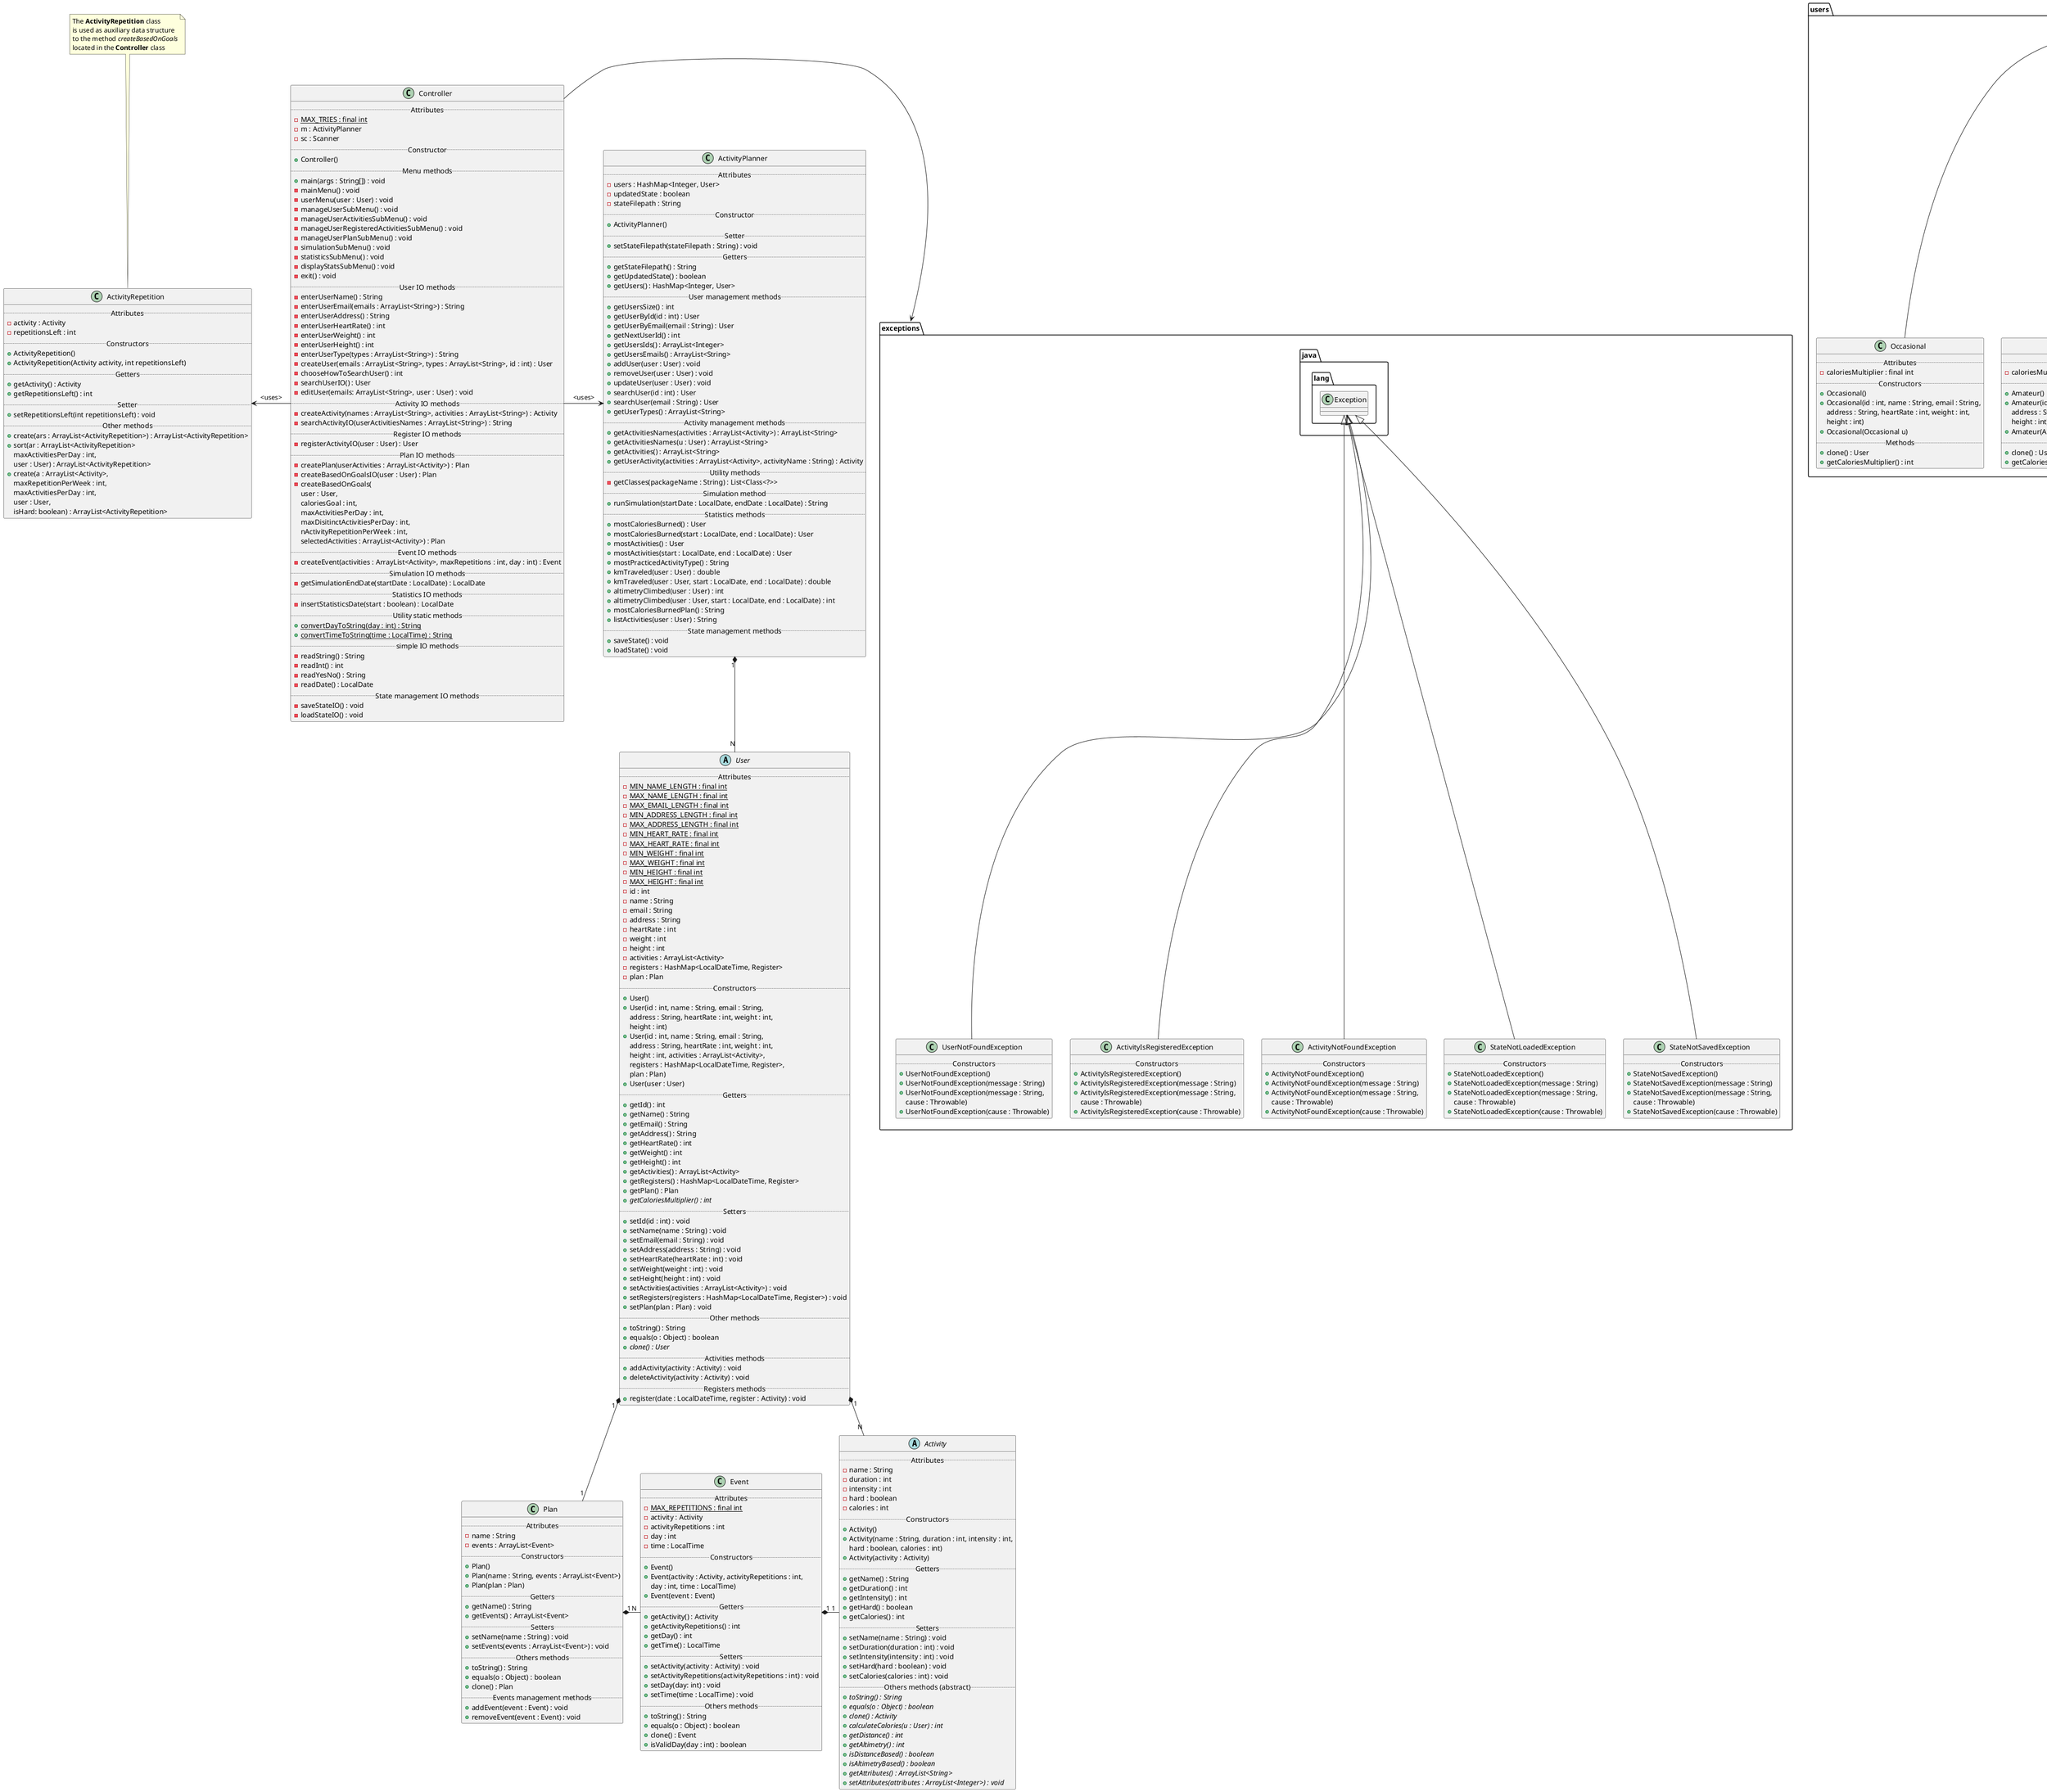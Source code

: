 @startuml

abstract class User {
    .. Attributes ..
    -{static} MIN_NAME_LENGTH : final int
    -{static} MAX_NAME_LENGTH : final int
    -{static} MAX_EMAIL_LENGTH : final int
    -{static} MIN_ADDRESS_LENGTH : final int
    -{static} MAX_ADDRESS_LENGTH : final int
    -{static} MIN_HEART_RATE : final int
    -{static} MAX_HEART_RATE : final int
    -{static} MIN_WEIGHT : final int
    -{static} MAX_WEIGHT : final int
    -{static} MIN_HEIGHT : final int
    -{static} MAX_HEIGHT : final int
    -id : int
    -name : String
    -email : String
    -address : String
    -heartRate : int
    -weight : int
    -height : int
    -activities : ArrayList<Activity>
    -registers : HashMap<LocalDateTime, Register>
    -plan : Plan
    .. Constructors ..
    +User()
    +User(id : int, name : String, email : String,
        address : String, heartRate : int, weight : int,
        height : int)
    +User(id : int, name : String, email : String,
        address : String, heartRate : int, weight : int,
        height : int, activities : ArrayList<Activity>,
        registers : HashMap<LocalDateTime, Register>,
        plan : Plan)
    +User(user : User)
    .. Getters ..
    +getId() : int
    +getName() : String
    +getEmail() : String
    +getAddress() : String
    +getHeartRate() : int
    +getWeight() : int
    +getHeight() : int
    +getActivities() : ArrayList<Activity>
    +getRegisters() : HashMap<LocalDateTime, Register>
    +getPlan() : Plan
    +{abstract} getCaloriesMultiplier() : int
    .. Setters ..
    +setId(id : int) : void
    +setName(name : String) : void
    +setEmail(email : String) : void
    +setAddress(address : String) : void
    +setHeartRate(heartRate : int) : void
    +setWeight(weight : int) : void
    +setHeight(height : int) : void
    +setActivities(activities : ArrayList<Activity>) : void
    +setRegisters(registers : HashMap<LocalDateTime, Register>) : void
    +setPlan(plan : Plan) : void
    .. Other methods ..
    +toString() : String
    +equals(o : Object) : boolean
    +{abstract} clone() : User
    .. Activities methods ..
    +addActivity(activity : Activity) : void
    +deleteActivity(activity : Activity) : void
    .. Registers methods ..
    +register(date : LocalDateTime, register : Activity) : void
}

package users {
    class Occasional extends User {
        .. Attributes ..
        -caloriesMultiplier : final int
        .. Constructors ..
        +Occasional()
        +Occasional(id : int, name : String, email : String,
            address : String, heartRate : int, weight : int,
            height : int)
        +Occasional(Occasional u)
        .. Methods ..
        +clone() : User
        +getCaloriesMultiplier() : int
    }

    class Amateur extends User {
        .. Attributes ..
        -caloriesMultiplier : final int
        .. Constructors ..
        +Amateur()
        +Amateur(id : int, name : String, email : String,
            address : String, heartRate : int, weight : int,
            height : int)
        +Amateur(Amateur u)
        .. Methods ..
        +clone() : User
        +getCaloriesMultiplier() : int
    }

    class Professional extends User {
        .. Attributes ..
        -caloriesMultiplier : final int
        .. Constructors ..
        +Professional()
        +Professional(id : int, name : String, email : String,
            address : String, heartRate : int, weight : int,
            height : int)
        +Professional(Professional u)
        .. Methods ..
        +clone() : User
        +getCaloriesMultiplier() : int
    }
}

abstract class Activity {
    .. Attributes ..
    -name : String
    -duration : int
    -intensity : int
    -hard : boolean
    -calories : int
    .. Constructors ..
    +Activity()
    +Activity(name : String, duration : int, intensity : int,
        hard : boolean, calories : int)
    +Activity(activity : Activity)
    .. Getters ..
    +getName() : String
    +getDuration() : int
    +getIntensity() : int
    +getHard() : boolean
    +getCalories() : int
    .. Setters ..
    +setName(name : String) : void
    +setDuration(duration : int) : void
    +setIntensity(intensity : int) : void
    +setHard(hard : boolean) : void
    +setCalories(calories : int) : void
    .. Others methods (abstract) ..
    +{abstract} toString() : String
    +{abstract} equals(o : Object) : boolean
    +{abstract} clone() : Activity
    +{abstract} calculateCalories(u : User) : int
    +{abstract} getDistance() : int
    +{abstract} getAltimetry() : int
    +{abstract} isDistanceBased() : boolean
    +{abstract} isAltimetryBased() : boolean
    +{abstract} getAttributes() : ArrayList<String>
    +{abstract} setAttributes(attributes : ArrayList<Integer>) : void
}

package activities {
    class Swimming extends Activity {
    }
    class Treadmill extends Activity {
    }

    class TrailRunning extends Activity {
    }
    class BTT extends Activity {
    }

    class RopeJumping extends Activity {
    }
    class Stretching extends Activity {
    }

    class Weightlifiting extends Activity {
    }
    class Pilates extends Activity {
    }
}

class Plan {
    .. Attributes ..
    -name : String
    -events : ArrayList<Event>
    .. Constructors ..
    +Plan()
    +Plan(name : String, events : ArrayList<Event>)
    +Plan(plan : Plan)
    .. Getters ..
    +getName() : String
    +getEvents() : ArrayList<Event>
    .. Setters ..
    +setName(name : String) : void
    +setEvents(events : ArrayList<Event>) : void
    .. Others methods ..
    +toString() : String
    +equals(o : Object) : boolean
    +clone() : Plan
    .. Events management methods ..
    +addEvent(event : Event) : void
    +removeEvent(event : Event) : void
}

class Event {
    .. Attributes ..
    -{static} MAX_REPETITIONS : final int
    -activity : Activity
    -activityRepetitions : int
    -day : int
    -time : LocalTime
    .. Constructors ..
    +Event()
    +Event(activity : Activity, activityRepetitions : int,
        day : int, time : LocalTime)
    +Event(event : Event)
    .. Getters ..
    +getActivity() : Activity
    +getActivityRepetitions() : int
    +getDay() : int
    +getTime() : LocalTime
    .. Setters ..
    +setActivity(activity : Activity) : void
    +setActivityRepetitions(activityRepetitions : int) : void
    +setDay(day: int) : void
    +setTime(time : LocalTime) : void
    .. Others methods ..
    +toString() : String
    +equals(o : Object) : boolean
    +clone() : Event
    +isValidDay(day : int) : boolean
}

class ActivityRepetition {
    .. Attributes ..
    -activity : Activity
    -repetitionsLeft : int
    .. Constructors ..
    +ActivityRepetition()
    +ActivityRepetition(Activity activity, int repetitionsLeft)
    .. Getters ..
    +getActivity() : Activity
    +getRepetitionsLeft() : int
    .. Setter ..
    +setRepetitionsLeft(int repetitionsLeft) : void
    .. Other methods ..
    +create(ars : ArrayList<ActivityRepetition>) : ArrayList<ActivityRepetition>
    +sort(ar : ArrayList<ActivityRepetition>
          maxActivitiesPerDay : int,
          user : User) : ArrayList<ActivityRepetition>
    +create(a : ArrayList<Activity>,
            maxRepetitionPerWeek : int,
            maxActivitiesPerDay : int,
            user : User,
            isHard: boolean) : ArrayList<ActivityRepetition>
}

package exceptions {
    class UserNotFoundException extends java.lang.Exception {
        .. Constructors ..
        +UserNotFoundException()
        +UserNotFoundException(message : String)
        +UserNotFoundException(message : String,
            cause : Throwable)
        +UserNotFoundException(cause : Throwable)
    }

    class ActivityIsRegisteredException extends java.lang.Exception {
        .. Constructors ..
        +ActivityIsRegisteredException()
        +ActivityIsRegisteredException(message : String)
        +ActivityIsRegisteredException(message : String,
            cause : Throwable)
        +ActivityIsRegisteredException(cause : Throwable)
    }

    class ActivityNotFoundException extends java.lang.Exception {
        .. Constructors ..
        +ActivityNotFoundException()
        +ActivityNotFoundException(message : String)
        +ActivityNotFoundException(message : String,
            cause : Throwable)
        +ActivityNotFoundException(cause : Throwable)
    }

    class StateNotLoadedException extends java.lang.Exception {
        .. Constructors ..
        +StateNotLoadedException()
        +StateNotLoadedException(message : String)
        +StateNotLoadedException(message : String,
            cause : Throwable)
        +StateNotLoadedException(cause : Throwable)
    }

    class StateNotSavedException extends java.lang.Exception {
        .. Constructors ..
        +StateNotSavedException()
        +StateNotSavedException(message : String)
        +StateNotSavedException(message : String,
            cause : Throwable)
        +StateNotSavedException(cause : Throwable)
    }
}

class ActivityPlanner {
    .. Attributes ..
    -users : HashMap<Integer, User>
    -updatedState : boolean
    -stateFilepath : String
    .. Constructor ..
    +ActivityPlanner()
    .. Setter ..
    +setStateFilepath(stateFilepath : String) : void
    .. Getters ..
    +getStateFilepath() : String
    +getUpdatedState() : boolean
    +getUsers() : HashMap<Integer, User>
    .. User management methods ..
    +getUsersSize() : int
    +getUserById(id : int) : User
    +getUserByEmail(email : String) : User
    +getNextUserId() : int
    +getUsersIds() : ArrayList<Integer>
    +getUsersEmails() : ArrayList<String>
    +addUser(user : User) : void
    +removeUser(user : User) : void
    +updateUser(user : User) : void
    +searchUser(id : int) : User
    +searchUser(email : String) : User
    +getUserTypes() : ArrayList<String>
    .. Activity management methods ..
    +getActivitiesNames(activities : ArrayList<Activity>) : ArrayList<String>
    +getActivitiesNames(u : User) : ArrayList<String>
    +getActivities() : ArrayList<String>
    +getUserActivity(activities : ArrayList<Activity>, activityName : String) : Activity
    .. Utility methods ..
    -getClasses(packageName : String) : List<Class<?>>
    .. Simulation method ..
    +runSimulation(startDate : LocalDate, endDate : LocalDate) : String
    .. Statistics methods ..
    +mostCaloriesBurned() : User
    +mostCaloriesBurned(start : LocalDate, end : LocalDate) : User
    +mostActivities() : User
    +mostActivities(start : LocalDate, end : LocalDate) : User
    +mostPracticedActivityType() : String
    +kmTraveled(user : User) : double
    +kmTraveled(user : User, start : LocalDate, end : LocalDate) : double
    +altimetryClimbed(user : User) : int
    +altimetryClimbed(user : User, start : LocalDate, end : LocalDate) : int
    +mostCaloriesBurnedPlan() : String
    +listActivities(user : User) : String
    .. State management methods ..
    +saveState() : void
    +loadState() : void
}

class Controller {
    .. Attributes ..
    -{static} MAX_TRIES : final int
    -m : ActivityPlanner
    -sc : Scanner
    .. Constructor ..
    +Controller()
    .. Menu methods ..
    +main(args : String[]) : void
    -mainMenu() : void
    -userMenu(user : User) : void
    -manageUserSubMenu() : void
    -manageUserActivitiesSubMenu() : void
    -manageUserRegisteredActivitiesSubMenu() : void
    -manageUserPlanSubMenu() : void
    -simulationSubMenu() : void
    -statisticsSubMenu() : void
    -displayStatsSubMenu() : void
    -exit() : void
    .. User IO methods ..
    -enterUserName() : String
    -enterUserEmail(emails : ArrayList<String>) : String
    -enterUserAddress() : String
    -enterUserHeartRate() : int
    -enterUserWeight() : int
    -enterUserHeight() : int
    -enterUserType(types : ArrayList<String>) : String
    -createUser(emails : ArrayList<String>, types : ArrayList<String>, id : int) : User
    -chooseHowToSearchUser() : int
    -searchUserIO() : User
    -editUser(emails: ArrayList<String>, user : User) : void
    .. Activity IO methods ..
    -createActivity(names : ArrayList<String>, activities : ArrayList<String>) : Activity
    -searchActivityIO(userActivitiesNames : ArrayList<String>) : String
    .. Register IO methods ..
    -registerActivityIO(user : User) : User
    .. Plan IO methods ..
    -createPlan(userActivities : ArrayList<Activity>) : Plan
    -createBasedOnGoalsIO(user : User) : Plan
    -createBasedOnGoals(
        user : User,
        caloriesGoal : int,
        maxActivitiesPerDay : int,
        maxDisitinctActivitiesPerDay : int,
        nActivityRepetitionPerWeek : int,
        selectedActivities : ArrayList<Activity>) : Plan
    .. Event IO methods ..
    -createEvent(activities : ArrayList<Activity>, maxRepetitions : int, day : int) : Event
    .. Simulation IO methods ..
    -getSimulationEndDate(startDate : LocalDate) : LocalDate
    .. Statistics IO methods ..
    -insertStatisticsDate(start : boolean) : LocalDate
    .. Utility static methods ..
    +{static} convertDayToString(day : int) : String
    +{static} convertTimeToString(time : LocalTime) : String
    .. simple IO methods ..
    -readString() : String
    -readInt() : int
    -readYesNo() : String
    -readDate() : LocalDate
    .. State management IO methods ..
    -saveStateIO() : void
    -loadStateIO() : void
}

note top of ActivityRepetition
    The <b>ActivityRepetition</b> class
    is used as auxiliary data structure
    to the method <i>createBasedOnGoals</i>
    located in the <b>Controller</b> class
end note

Controller -left-> ActivityRepetition : <uses>

User "1" *-- "N" Activity
User "1" *-- "1" Plan
Plan "1" *-right- "N" Event
Event "1" *-right- "1" Activity
ActivityPlanner "1" *-- "N" User
Controller -right-> ActivityPlanner : <uses>

Controller -right-> exceptions

@enduml
